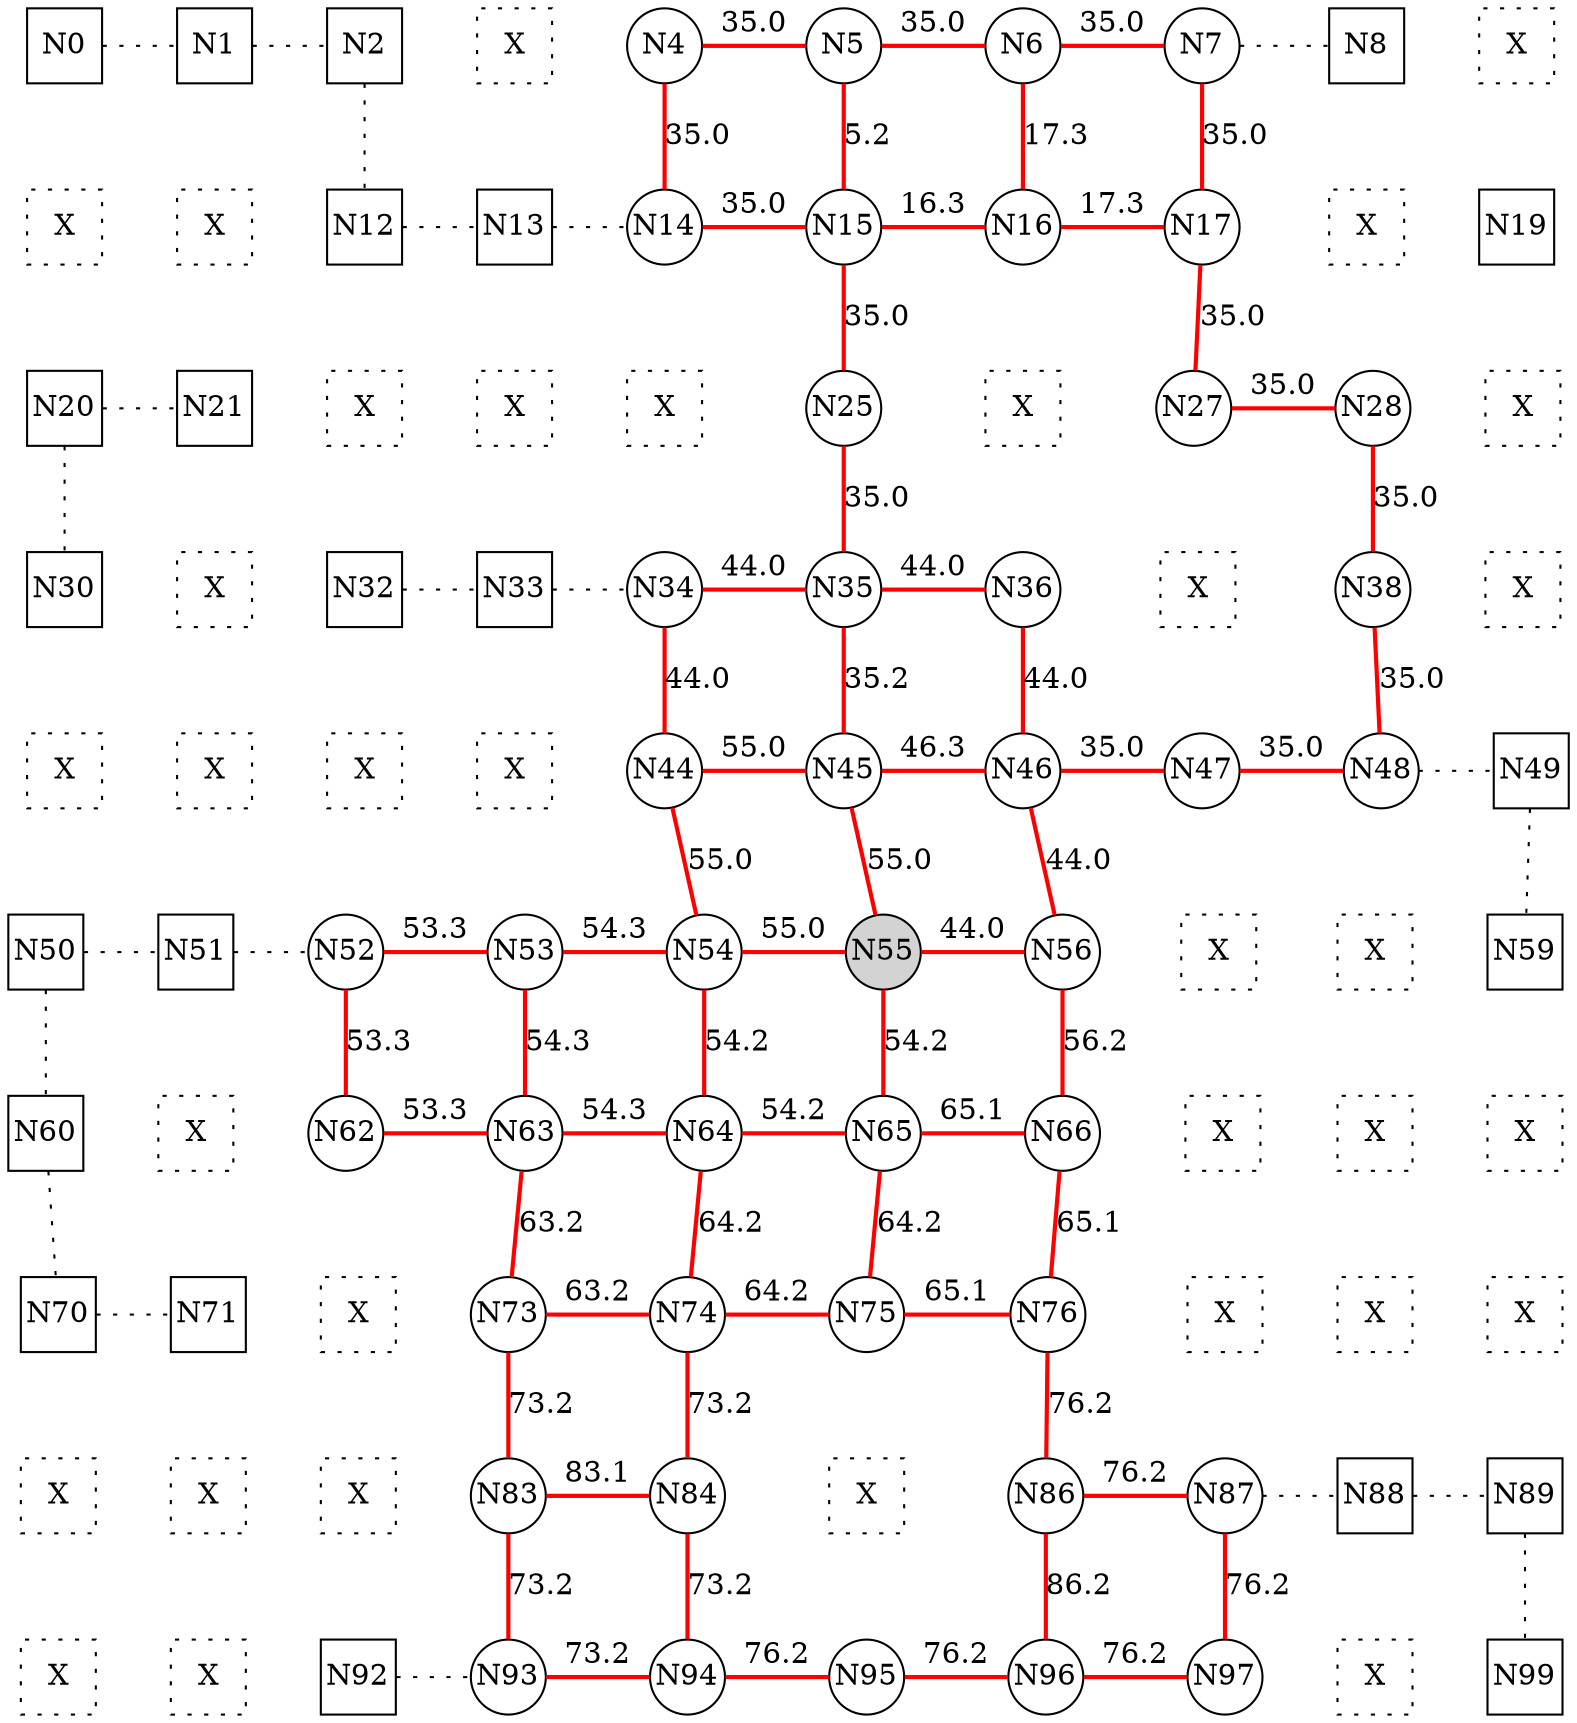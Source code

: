 
 digraph G { graph [layout=dot] 
 {rank=same; N0 [shape=square, fixedsize=true]; N1 [shape=square, fixedsize=true]; N2 [shape=square, fixedsize=true]; N3 [shape=square, style=dotted, fixedsize=true, label=X]; N4 [shape=circle, fixedsize=true]; N5 [shape=circle, fixedsize=true]; N6 [shape=circle, fixedsize=true]; N7 [shape=circle, fixedsize=true]; N8 [shape=square, fixedsize=true]; N9 [shape=square, style=dotted, fixedsize=true, label=X];  }
 {rank=same; N10 [shape=square, style=dotted, fixedsize=true, label=X]; N11 [shape=square, style=dotted, fixedsize=true, label=X]; N12 [shape=square, fixedsize=true]; N13 [shape=square, fixedsize=true]; N14 [shape=circle, fixedsize=true]; N15 [shape=circle, fixedsize=true]; N16 [shape=circle, fixedsize=true]; N17 [shape=circle, fixedsize=true]; N18 [shape=square, style=dotted, fixedsize=true, label=X]; N19 [shape=square, fixedsize=true];  }
 {rank=same; N20 [shape=square, fixedsize=true]; N21 [shape=square, fixedsize=true]; N22 [shape=square, style=dotted, fixedsize=true, label=X]; N23 [shape=square, style=dotted, fixedsize=true, label=X]; N24 [shape=square, style=dotted, fixedsize=true, label=X]; N25 [shape=circle, fixedsize=true]; N26 [shape=square, style=dotted, fixedsize=true, label=X]; N27 [shape=circle, fixedsize=true]; N28 [shape=circle, fixedsize=true]; N29 [shape=square, style=dotted, fixedsize=true, label=X];  }
 {rank=same; N30 [shape=square, fixedsize=true]; N31 [shape=square, style=dotted, fixedsize=true, label=X]; N32 [shape=square, fixedsize=true]; N33 [shape=square, fixedsize=true]; N34 [shape=circle, fixedsize=true]; N35 [shape=circle, fixedsize=true]; N36 [shape=circle, fixedsize=true]; N37 [shape=square, style=dotted, fixedsize=true, label=X]; N38 [shape=circle, fixedsize=true]; N39 [shape=square, style=dotted, fixedsize=true, label=X];  }
 {rank=same; N40 [shape=square, style=dotted, fixedsize=true, label=X]; N41 [shape=square, style=dotted, fixedsize=true, label=X]; N42 [shape=square, style=dotted, fixedsize=true, label=X]; N43 [shape=square, style=dotted, fixedsize=true, label=X]; N44 [shape=circle, fixedsize=true]; N45 [shape=circle, fixedsize=true]; N46 [shape=circle, fixedsize=true]; N47 [shape=circle, fixedsize=true]; N48 [shape=circle, fixedsize=true]; N49 [shape=square, fixedsize=true];  }
 {rank=same; N50 [shape=square, fixedsize=true]; N51 [shape=square, fixedsize=true]; N52 [shape=circle, fixedsize=true]; N53 [shape=circle, fixedsize=true]; N54 [shape=circle, fixedsize=true]; N55 [shape=circle, style=filled, fixedsize=true]; N56 [shape=circle, fixedsize=true]; N57 [shape=square, style=dotted, fixedsize=true, label=X]; N58 [shape=square, style=dotted, fixedsize=true, label=X]; N59 [shape=square, fixedsize=true];  }
 {rank=same; N60 [shape=square, fixedsize=true]; N61 [shape=square, style=dotted, fixedsize=true, label=X]; N62 [shape=circle, fixedsize=true]; N63 [shape=circle, fixedsize=true]; N64 [shape=circle, fixedsize=true]; N65 [shape=circle, fixedsize=true]; N66 [shape=circle, fixedsize=true]; N67 [shape=square, style=dotted, fixedsize=true, label=X]; N68 [shape=square, style=dotted, fixedsize=true, label=X]; N69 [shape=square, style=dotted, fixedsize=true, label=X];  }
 {rank=same; N70 [shape=square, fixedsize=true]; N71 [shape=square, fixedsize=true]; N72 [shape=square, style=dotted, fixedsize=true, label=X]; N73 [shape=circle, fixedsize=true]; N74 [shape=circle, fixedsize=true]; N75 [shape=circle, fixedsize=true]; N76 [shape=circle, fixedsize=true]; N77 [shape=square, style=dotted, fixedsize=true, label=X]; N78 [shape=square, style=dotted, fixedsize=true, label=X]; N79 [shape=square, style=dotted, fixedsize=true, label=X];  }
 {rank=same; N80 [shape=square, style=dotted, fixedsize=true, label=X]; N81 [shape=square, style=dotted, fixedsize=true, label=X]; N82 [shape=square, style=dotted, fixedsize=true, label=X]; N83 [shape=circle, fixedsize=true]; N84 [shape=circle, fixedsize=true]; N85 [shape=square, style=dotted, fixedsize=true, label=X]; N86 [shape=circle, fixedsize=true]; N87 [shape=circle, fixedsize=true]; N88 [shape=square, fixedsize=true]; N89 [shape=square, fixedsize=true];  }
 {rank=same; N90 [shape=square, style=dotted, fixedsize=true, label=X]; N91 [shape=square, style=dotted, fixedsize=true, label=X]; N92 [shape=square, fixedsize=true]; N93 [shape=circle, fixedsize=true]; N94 [shape=circle, fixedsize=true]; N95 [shape=circle, fixedsize=true]; N96 [shape=circle, fixedsize=true]; N97 [shape=circle, fixedsize=true]; N98 [shape=square, style=dotted, fixedsize=true, label=X]; N99 [shape=square, fixedsize=true];  }
N0->N1 [dir=none, style=dotted, label=""]
N1->N2 [dir=none, style=dotted, label=""]
N2->N3 [dir=none, style=invis, label=" "]
N3->N4 [dir=none, style=invis, label=" "]
N4->N5 [dir=none, color=red, style=bold, label="35.0"]
N5->N6 [dir=none, color=red, style=bold, label="35.0"]
N6->N7 [dir=none, color=red, style=bold, label="35.0"]
N7->N8 [dir=none, style=dotted, label=""]
N8->N9 [dir=none, style=invis, label=" "]
N10->N11 [dir=none, style=invis, label=" "]
N11->N12 [dir=none, style=invis, label=" "]
N12->N13 [dir=none, style=dotted, label=""]
N13->N14 [dir=none, style=dotted, label=""]
N14->N15 [dir=none, color=red, style=bold, label="35.0"]
N15->N16 [dir=none, color=red, style=bold, label="16.3"]
N16->N17 [dir=none, color=red, style=bold, label="17.3"]
N17->N18 [dir=none, style=invis, label=" "]
N18->N19 [dir=none, style=invis, label=" "]
N20->N21 [dir=none, style=dotted, label=""]
N21->N22 [dir=none, style=invis, label=" "]
N22->N23 [dir=none, style=invis, label=" "]
N23->N24 [dir=none, style=invis, label=" "]
N24->N25 [dir=none, style=invis, label=" "]
N25->N26 [dir=none, style=invis, label=" "]
N26->N27 [dir=none, style=invis, label=" "]
N27->N28 [dir=none, color=red, style=bold, label="35.0"]
N28->N29 [dir=none, style=invis, label=" "]
N30->N31 [dir=none, style=invis, label=" "]
N31->N32 [dir=none, style=invis, label=" "]
N32->N33 [dir=none, style=dotted, label=""]
N33->N34 [dir=none, style=dotted, label=""]
N34->N35 [dir=none, color=red, style=bold, label="44.0"]
N35->N36 [dir=none, color=red, style=bold, label="44.0"]
N36->N37 [dir=none, style=invis, label=" "]
N37->N38 [dir=none, style=invis, label=" "]
N38->N39 [dir=none, style=invis, label=" "]
N40->N41 [dir=none, style=invis, label=" "]
N41->N42 [dir=none, style=invis, label=" "]
N42->N43 [dir=none, style=invis, label=" "]
N43->N44 [dir=none, style=invis, label=" "]
N44->N45 [dir=none, color=red, style=bold, label="55.0"]
N45->N46 [dir=none, color=red, style=bold, label="46.3"]
N46->N47 [dir=none, color=red, style=bold, label="35.0"]
N47->N48 [dir=none, color=red, style=bold, label="35.0"]
N48->N49 [dir=none, style=dotted, label=""]
N50->N51 [dir=none, style=dotted, label=""]
N51->N52 [dir=none, style=dotted, label=""]
N52->N53 [dir=none, color=red, style=bold, label="53.3"]
N53->N54 [dir=none, color=red, style=bold, label="54.3"]
N54->N55 [dir=none, color=red, style=bold, label="55.0"]
N55->N56 [dir=none, color=red, style=bold, label="44.0"]
N56->N57 [dir=none, style=invis, label=" "]
N57->N58 [dir=none, style=invis, label=" "]
N58->N59 [dir=none, style=invis, label=" "]
N60->N61 [dir=none, style=invis, label=" "]
N61->N62 [dir=none, style=invis, label=" "]
N62->N63 [dir=none, color=red, style=bold, label="53.3"]
N63->N64 [dir=none, color=red, style=bold, label="54.3"]
N64->N65 [dir=none, color=red, style=bold, label="54.2"]
N65->N66 [dir=none, color=red, style=bold, label="65.1"]
N66->N67 [dir=none, style=invis, label=" "]
N67->N68 [dir=none, style=invis, label=" "]
N68->N69 [dir=none, style=invis, label=" "]
N70->N71 [dir=none, style=dotted, label=""]
N71->N72 [dir=none, style=invis, label=" "]
N72->N73 [dir=none, style=invis, label=" "]
N73->N74 [dir=none, color=red, style=bold, label="63.2"]
N74->N75 [dir=none, color=red, style=bold, label="64.2"]
N75->N76 [dir=none, color=red, style=bold, label="65.1"]
N76->N77 [dir=none, style=invis, label=" "]
N77->N78 [dir=none, style=invis, label=" "]
N78->N79 [dir=none, style=invis, label=" "]
N80->N81 [dir=none, style=invis, label=" "]
N81->N82 [dir=none, style=invis, label=" "]
N82->N83 [dir=none, style=invis, label=" "]
N83->N84 [dir=none, color=red, style=bold, label="83.1"]
N84->N85 [dir=none, style=invis, label=" "]
N85->N86 [dir=none, style=invis, label=" "]
N86->N87 [dir=none, color=red, style=bold, label="76.2"]
N87->N88 [dir=none, style=dotted, label=""]
N88->N89 [dir=none, style=dotted, label=""]
N90->N91 [dir=none, style=invis, label=" "]
N91->N92 [dir=none, style=invis, label=" "]
N92->N93 [dir=none, style=dotted, label=""]
N93->N94 [dir=none, color=red, style=bold, label="73.2"]
N94->N95 [dir=none, color=red, style=bold, label="76.2"]
N95->N96 [dir=none, color=red, style=bold, label="76.2"]
N96->N97 [dir=none, color=red, style=bold, label="76.2"]
N97->N98 [dir=none, style=invis, label=" "]
N98->N99 [dir=none, style=invis, label=" "]
N0->N10 [dir=none, style=invis, label=" "]
N10->N20 [dir=none, style=invis, label=" "]
N20->N30 [dir=none, style=dotted, label=""]
N30->N40 [dir=none, style=invis, label=" "]
N40->N50 [dir=none, style=invis, label=" "]
N50->N60 [dir=none, style=dotted, label=""]
N60->N70 [dir=none, style=dotted, label=""]
N70->N80 [dir=none, style=invis, label=" "]
N80->N90 [dir=none, style=invis, label=" "]
N1->N11 [dir=none, style=invis, label=" "]
N11->N21 [dir=none, style=invis, label=" "]
N21->N31 [dir=none, style=invis, label=" "]
N31->N41 [dir=none, style=invis, label=" "]
N41->N51 [dir=none, style=invis, label=" "]
N51->N61 [dir=none, style=invis, label=" "]
N61->N71 [dir=none, style=invis, label=" "]
N71->N81 [dir=none, style=invis, label=" "]
N81->N91 [dir=none, style=invis, label=" "]
N2->N12 [dir=none, style=dotted, label=""]
N12->N22 [dir=none, style=invis, label=" "]
N22->N32 [dir=none, style=invis, label=" "]
N32->N42 [dir=none, style=invis, label=" "]
N42->N52 [dir=none, style=invis, label=" "]
N52->N62 [dir=none, color=red, style=bold, label="53.3"]
N62->N72 [dir=none, style=invis, label=" "]
N72->N82 [dir=none, style=invis, label=" "]
N82->N92 [dir=none, style=invis, label=" "]
N3->N13 [dir=none, style=invis, label=" "]
N13->N23 [dir=none, style=invis, label=" "]
N23->N33 [dir=none, style=invis, label=" "]
N33->N43 [dir=none, style=invis, label=" "]
N43->N53 [dir=none, style=invis, label=" "]
N53->N63 [dir=none, color=red, style=bold, label="54.3"]
N63->N73 [dir=none, color=red, style=bold, label="63.2"]
N73->N83 [dir=none, color=red, style=bold, label="73.2"]
N83->N93 [dir=none, color=red, style=bold, label="73.2"]
N4->N14 [dir=none, color=red, style=bold, label="35.0"]
N14->N24 [dir=none, style=invis, label=" "]
N24->N34 [dir=none, style=invis, label=" "]
N34->N44 [dir=none, color=red, style=bold, label="44.0"]
N44->N54 [dir=none, color=red, style=bold, label="55.0"]
N54->N64 [dir=none, color=red, style=bold, label="54.2"]
N64->N74 [dir=none, color=red, style=bold, label="64.2"]
N74->N84 [dir=none, color=red, style=bold, label="73.2"]
N84->N94 [dir=none, color=red, style=bold, label="73.2"]
N5->N15 [dir=none, color=red, style=bold, label="5.2"]
N15->N25 [dir=none, color=red, style=bold, label="35.0"]
N25->N35 [dir=none, color=red, style=bold, label="35.0"]
N35->N45 [dir=none, color=red, style=bold, label="35.2"]
N45->N55 [dir=none, color=red, style=bold, label="55.0"]
N55->N65 [dir=none, color=red, style=bold, label="54.2"]
N65->N75 [dir=none, color=red, style=bold, label="64.2"]
N75->N85 [dir=none, style=invis, label=" "]
N85->N95 [dir=none, style=invis, label=" "]
N6->N16 [dir=none, color=red, style=bold, label="17.3"]
N16->N26 [dir=none, style=invis, label=" "]
N26->N36 [dir=none, style=invis, label=" "]
N36->N46 [dir=none, color=red, style=bold, label="44.0"]
N46->N56 [dir=none, color=red, style=bold, label="44.0"]
N56->N66 [dir=none, color=red, style=bold, label="56.2"]
N66->N76 [dir=none, color=red, style=bold, label="65.1"]
N76->N86 [dir=none, color=red, style=bold, label="76.2"]
N86->N96 [dir=none, color=red, style=bold, label="86.2"]
N7->N17 [dir=none, color=red, style=bold, label="35.0"]
N17->N27 [dir=none, color=red, style=bold, label="35.0"]
N27->N37 [dir=none, style=invis, label=" "]
N37->N47 [dir=none, style=invis, label=" "]
N47->N57 [dir=none, style=invis, label=" "]
N57->N67 [dir=none, style=invis, label=" "]
N67->N77 [dir=none, style=invis, label=" "]
N77->N87 [dir=none, style=invis, label=" "]
N87->N97 [dir=none, color=red, style=bold, label="76.2"]
N8->N18 [dir=none, style=invis, label=" "]
N18->N28 [dir=none, style=invis, label=" "]
N28->N38 [dir=none, color=red, style=bold, label="35.0"]
N38->N48 [dir=none, color=red, style=bold, label="35.0"]
N48->N58 [dir=none, style=invis, label=" "]
N58->N68 [dir=none, style=invis, label=" "]
N68->N78 [dir=none, style=invis, label=" "]
N78->N88 [dir=none, style=invis, label=" "]
N88->N98 [dir=none, style=invis, label=" "]
N9->N19 [dir=none, style=invis, label=" "]
N19->N29 [dir=none, style=invis, label=" "]
N29->N39 [dir=none, style=invis, label=" "]
N39->N49 [dir=none, style=invis, label=" "]
N49->N59 [dir=none, style=dotted, label=""]
N59->N69 [dir=none, style=invis, label=" "]
N69->N79 [dir=none, style=invis, label=" "]
N79->N89 [dir=none, style=invis, label=" "]
N89->N99 [dir=none, style=dotted, label=""]
 }